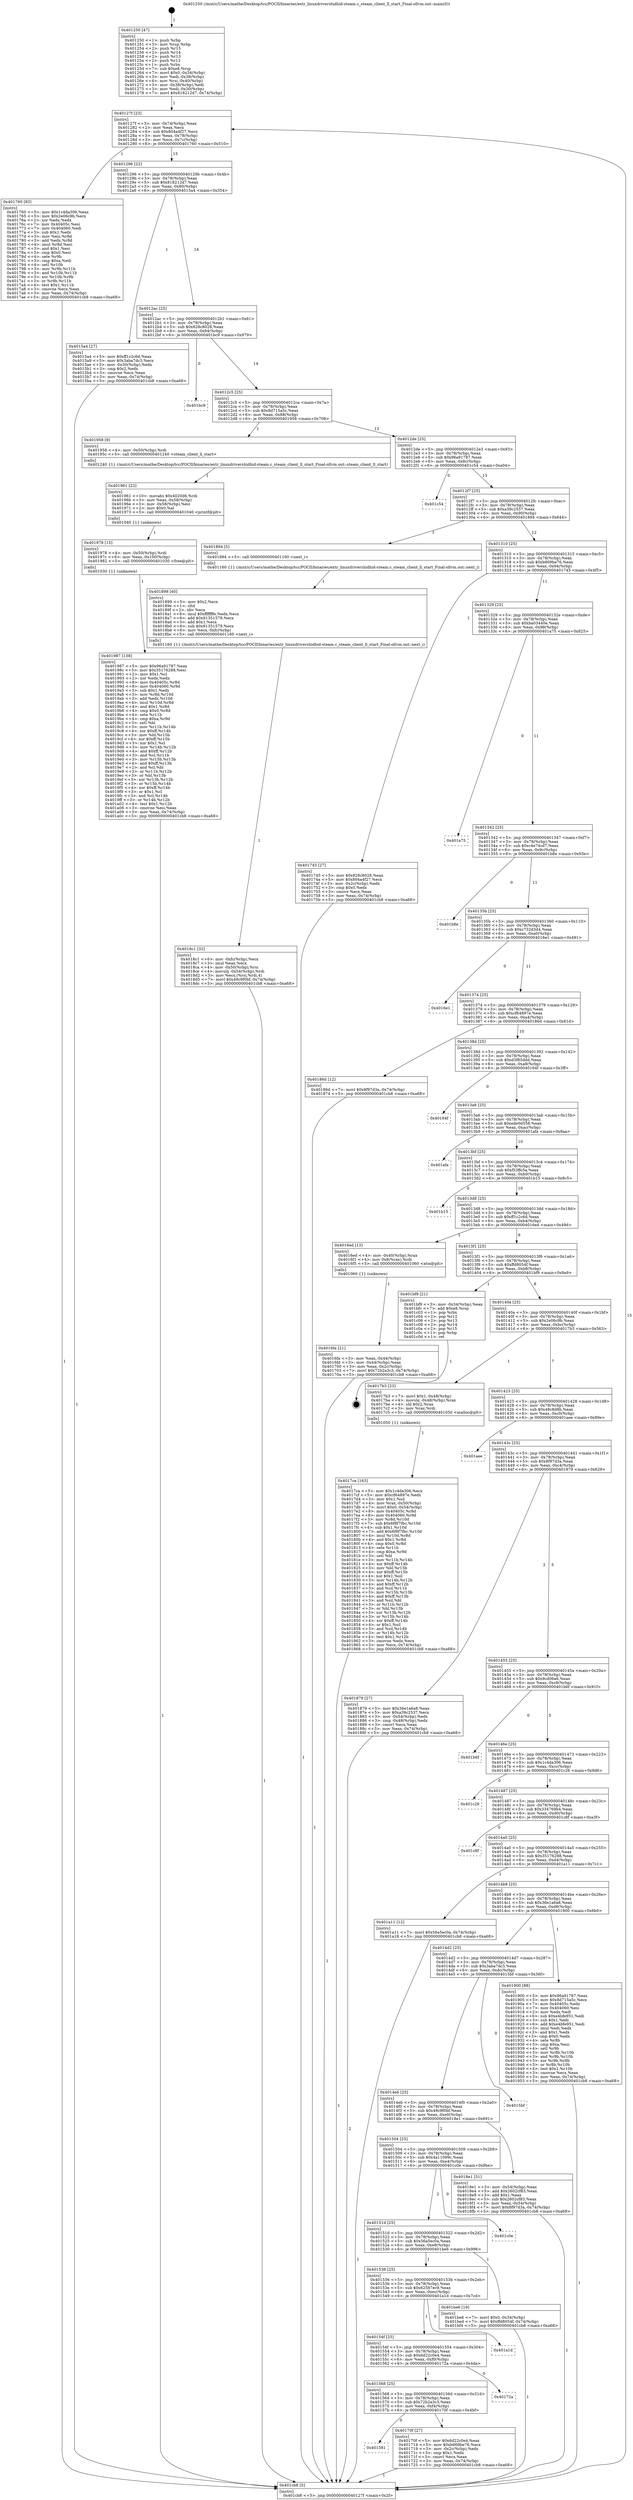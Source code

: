 digraph "0x401250" {
  label = "0x401250 (/mnt/c/Users/mathe/Desktop/tcc/POCII/binaries/extr_linuxdrivershidhid-steam.c_steam_client_ll_start_Final-ollvm.out::main(0))"
  labelloc = "t"
  node[shape=record]

  Entry [label="",width=0.3,height=0.3,shape=circle,fillcolor=black,style=filled]
  "0x40127f" [label="{
     0x40127f [23]\l
     | [instrs]\l
     &nbsp;&nbsp;0x40127f \<+3\>: mov -0x74(%rbp),%eax\l
     &nbsp;&nbsp;0x401282 \<+2\>: mov %eax,%ecx\l
     &nbsp;&nbsp;0x401284 \<+6\>: sub $0x804a4f27,%ecx\l
     &nbsp;&nbsp;0x40128a \<+3\>: mov %eax,-0x78(%rbp)\l
     &nbsp;&nbsp;0x40128d \<+3\>: mov %ecx,-0x7c(%rbp)\l
     &nbsp;&nbsp;0x401290 \<+6\>: je 0000000000401760 \<main+0x510\>\l
  }"]
  "0x401760" [label="{
     0x401760 [83]\l
     | [instrs]\l
     &nbsp;&nbsp;0x401760 \<+5\>: mov $0x1c4da306,%eax\l
     &nbsp;&nbsp;0x401765 \<+5\>: mov $0x2e06c9b,%ecx\l
     &nbsp;&nbsp;0x40176a \<+2\>: xor %edx,%edx\l
     &nbsp;&nbsp;0x40176c \<+7\>: mov 0x40405c,%esi\l
     &nbsp;&nbsp;0x401773 \<+7\>: mov 0x404060,%edi\l
     &nbsp;&nbsp;0x40177a \<+3\>: sub $0x1,%edx\l
     &nbsp;&nbsp;0x40177d \<+3\>: mov %esi,%r8d\l
     &nbsp;&nbsp;0x401780 \<+3\>: add %edx,%r8d\l
     &nbsp;&nbsp;0x401783 \<+4\>: imul %r8d,%esi\l
     &nbsp;&nbsp;0x401787 \<+3\>: and $0x1,%esi\l
     &nbsp;&nbsp;0x40178a \<+3\>: cmp $0x0,%esi\l
     &nbsp;&nbsp;0x40178d \<+4\>: sete %r9b\l
     &nbsp;&nbsp;0x401791 \<+3\>: cmp $0xa,%edi\l
     &nbsp;&nbsp;0x401794 \<+4\>: setl %r10b\l
     &nbsp;&nbsp;0x401798 \<+3\>: mov %r9b,%r11b\l
     &nbsp;&nbsp;0x40179b \<+3\>: and %r10b,%r11b\l
     &nbsp;&nbsp;0x40179e \<+3\>: xor %r10b,%r9b\l
     &nbsp;&nbsp;0x4017a1 \<+3\>: or %r9b,%r11b\l
     &nbsp;&nbsp;0x4017a4 \<+4\>: test $0x1,%r11b\l
     &nbsp;&nbsp;0x4017a8 \<+3\>: cmovne %ecx,%eax\l
     &nbsp;&nbsp;0x4017ab \<+3\>: mov %eax,-0x74(%rbp)\l
     &nbsp;&nbsp;0x4017ae \<+5\>: jmp 0000000000401cb8 \<main+0xa68\>\l
  }"]
  "0x401296" [label="{
     0x401296 [22]\l
     | [instrs]\l
     &nbsp;&nbsp;0x401296 \<+5\>: jmp 000000000040129b \<main+0x4b\>\l
     &nbsp;&nbsp;0x40129b \<+3\>: mov -0x78(%rbp),%eax\l
     &nbsp;&nbsp;0x40129e \<+5\>: sub $0x818212d7,%eax\l
     &nbsp;&nbsp;0x4012a3 \<+3\>: mov %eax,-0x80(%rbp)\l
     &nbsp;&nbsp;0x4012a6 \<+6\>: je 00000000004015a4 \<main+0x354\>\l
  }"]
  Exit [label="",width=0.3,height=0.3,shape=circle,fillcolor=black,style=filled,peripheries=2]
  "0x4015a4" [label="{
     0x4015a4 [27]\l
     | [instrs]\l
     &nbsp;&nbsp;0x4015a4 \<+5\>: mov $0xff1c2c6d,%eax\l
     &nbsp;&nbsp;0x4015a9 \<+5\>: mov $0x3aba7dc3,%ecx\l
     &nbsp;&nbsp;0x4015ae \<+3\>: mov -0x30(%rbp),%edx\l
     &nbsp;&nbsp;0x4015b1 \<+3\>: cmp $0x2,%edx\l
     &nbsp;&nbsp;0x4015b4 \<+3\>: cmovne %ecx,%eax\l
     &nbsp;&nbsp;0x4015b7 \<+3\>: mov %eax,-0x74(%rbp)\l
     &nbsp;&nbsp;0x4015ba \<+5\>: jmp 0000000000401cb8 \<main+0xa68\>\l
  }"]
  "0x4012ac" [label="{
     0x4012ac [25]\l
     | [instrs]\l
     &nbsp;&nbsp;0x4012ac \<+5\>: jmp 00000000004012b1 \<main+0x61\>\l
     &nbsp;&nbsp;0x4012b1 \<+3\>: mov -0x78(%rbp),%eax\l
     &nbsp;&nbsp;0x4012b4 \<+5\>: sub $0x828c8028,%eax\l
     &nbsp;&nbsp;0x4012b9 \<+6\>: mov %eax,-0x84(%rbp)\l
     &nbsp;&nbsp;0x4012bf \<+6\>: je 0000000000401bc9 \<main+0x979\>\l
  }"]
  "0x401cb8" [label="{
     0x401cb8 [5]\l
     | [instrs]\l
     &nbsp;&nbsp;0x401cb8 \<+5\>: jmp 000000000040127f \<main+0x2f\>\l
  }"]
  "0x401250" [label="{
     0x401250 [47]\l
     | [instrs]\l
     &nbsp;&nbsp;0x401250 \<+1\>: push %rbp\l
     &nbsp;&nbsp;0x401251 \<+3\>: mov %rsp,%rbp\l
     &nbsp;&nbsp;0x401254 \<+2\>: push %r15\l
     &nbsp;&nbsp;0x401256 \<+2\>: push %r14\l
     &nbsp;&nbsp;0x401258 \<+2\>: push %r13\l
     &nbsp;&nbsp;0x40125a \<+2\>: push %r12\l
     &nbsp;&nbsp;0x40125c \<+1\>: push %rbx\l
     &nbsp;&nbsp;0x40125d \<+7\>: sub $0xe8,%rsp\l
     &nbsp;&nbsp;0x401264 \<+7\>: movl $0x0,-0x34(%rbp)\l
     &nbsp;&nbsp;0x40126b \<+3\>: mov %edi,-0x38(%rbp)\l
     &nbsp;&nbsp;0x40126e \<+4\>: mov %rsi,-0x40(%rbp)\l
     &nbsp;&nbsp;0x401272 \<+3\>: mov -0x38(%rbp),%edi\l
     &nbsp;&nbsp;0x401275 \<+3\>: mov %edi,-0x30(%rbp)\l
     &nbsp;&nbsp;0x401278 \<+7\>: movl $0x818212d7,-0x74(%rbp)\l
  }"]
  "0x401987" [label="{
     0x401987 [138]\l
     | [instrs]\l
     &nbsp;&nbsp;0x401987 \<+5\>: mov $0x96a91787,%eax\l
     &nbsp;&nbsp;0x40198c \<+5\>: mov $0x35176288,%esi\l
     &nbsp;&nbsp;0x401991 \<+2\>: mov $0x1,%cl\l
     &nbsp;&nbsp;0x401993 \<+2\>: xor %edx,%edx\l
     &nbsp;&nbsp;0x401995 \<+8\>: mov 0x40405c,%r8d\l
     &nbsp;&nbsp;0x40199d \<+8\>: mov 0x404060,%r9d\l
     &nbsp;&nbsp;0x4019a5 \<+3\>: sub $0x1,%edx\l
     &nbsp;&nbsp;0x4019a8 \<+3\>: mov %r8d,%r10d\l
     &nbsp;&nbsp;0x4019ab \<+3\>: add %edx,%r10d\l
     &nbsp;&nbsp;0x4019ae \<+4\>: imul %r10d,%r8d\l
     &nbsp;&nbsp;0x4019b2 \<+4\>: and $0x1,%r8d\l
     &nbsp;&nbsp;0x4019b6 \<+4\>: cmp $0x0,%r8d\l
     &nbsp;&nbsp;0x4019ba \<+4\>: sete %r11b\l
     &nbsp;&nbsp;0x4019be \<+4\>: cmp $0xa,%r9d\l
     &nbsp;&nbsp;0x4019c2 \<+3\>: setl %bl\l
     &nbsp;&nbsp;0x4019c5 \<+3\>: mov %r11b,%r14b\l
     &nbsp;&nbsp;0x4019c8 \<+4\>: xor $0xff,%r14b\l
     &nbsp;&nbsp;0x4019cc \<+3\>: mov %bl,%r15b\l
     &nbsp;&nbsp;0x4019cf \<+4\>: xor $0xff,%r15b\l
     &nbsp;&nbsp;0x4019d3 \<+3\>: xor $0x1,%cl\l
     &nbsp;&nbsp;0x4019d6 \<+3\>: mov %r14b,%r12b\l
     &nbsp;&nbsp;0x4019d9 \<+4\>: and $0xff,%r12b\l
     &nbsp;&nbsp;0x4019dd \<+3\>: and %cl,%r11b\l
     &nbsp;&nbsp;0x4019e0 \<+3\>: mov %r15b,%r13b\l
     &nbsp;&nbsp;0x4019e3 \<+4\>: and $0xff,%r13b\l
     &nbsp;&nbsp;0x4019e7 \<+2\>: and %cl,%bl\l
     &nbsp;&nbsp;0x4019e9 \<+3\>: or %r11b,%r12b\l
     &nbsp;&nbsp;0x4019ec \<+3\>: or %bl,%r13b\l
     &nbsp;&nbsp;0x4019ef \<+3\>: xor %r13b,%r12b\l
     &nbsp;&nbsp;0x4019f2 \<+3\>: or %r15b,%r14b\l
     &nbsp;&nbsp;0x4019f5 \<+4\>: xor $0xff,%r14b\l
     &nbsp;&nbsp;0x4019f9 \<+3\>: or $0x1,%cl\l
     &nbsp;&nbsp;0x4019fc \<+3\>: and %cl,%r14b\l
     &nbsp;&nbsp;0x4019ff \<+3\>: or %r14b,%r12b\l
     &nbsp;&nbsp;0x401a02 \<+4\>: test $0x1,%r12b\l
     &nbsp;&nbsp;0x401a06 \<+3\>: cmovne %esi,%eax\l
     &nbsp;&nbsp;0x401a09 \<+3\>: mov %eax,-0x74(%rbp)\l
     &nbsp;&nbsp;0x401a0c \<+5\>: jmp 0000000000401cb8 \<main+0xa68\>\l
  }"]
  "0x401bc9" [label="{
     0x401bc9\l
  }", style=dashed]
  "0x4012c5" [label="{
     0x4012c5 [25]\l
     | [instrs]\l
     &nbsp;&nbsp;0x4012c5 \<+5\>: jmp 00000000004012ca \<main+0x7a\>\l
     &nbsp;&nbsp;0x4012ca \<+3\>: mov -0x78(%rbp),%eax\l
     &nbsp;&nbsp;0x4012cd \<+5\>: sub $0x8d715a5c,%eax\l
     &nbsp;&nbsp;0x4012d2 \<+6\>: mov %eax,-0x88(%rbp)\l
     &nbsp;&nbsp;0x4012d8 \<+6\>: je 0000000000401958 \<main+0x708\>\l
  }"]
  "0x401978" [label="{
     0x401978 [15]\l
     | [instrs]\l
     &nbsp;&nbsp;0x401978 \<+4\>: mov -0x50(%rbp),%rdi\l
     &nbsp;&nbsp;0x40197c \<+6\>: mov %eax,-0x100(%rbp)\l
     &nbsp;&nbsp;0x401982 \<+5\>: call 0000000000401030 \<free@plt\>\l
     | [calls]\l
     &nbsp;&nbsp;0x401030 \{1\} (unknown)\l
  }"]
  "0x401958" [label="{
     0x401958 [9]\l
     | [instrs]\l
     &nbsp;&nbsp;0x401958 \<+4\>: mov -0x50(%rbp),%rdi\l
     &nbsp;&nbsp;0x40195c \<+5\>: call 0000000000401240 \<steam_client_ll_start\>\l
     | [calls]\l
     &nbsp;&nbsp;0x401240 \{1\} (/mnt/c/Users/mathe/Desktop/tcc/POCII/binaries/extr_linuxdrivershidhid-steam.c_steam_client_ll_start_Final-ollvm.out::steam_client_ll_start)\l
  }"]
  "0x4012de" [label="{
     0x4012de [25]\l
     | [instrs]\l
     &nbsp;&nbsp;0x4012de \<+5\>: jmp 00000000004012e3 \<main+0x93\>\l
     &nbsp;&nbsp;0x4012e3 \<+3\>: mov -0x78(%rbp),%eax\l
     &nbsp;&nbsp;0x4012e6 \<+5\>: sub $0x96a91787,%eax\l
     &nbsp;&nbsp;0x4012eb \<+6\>: mov %eax,-0x8c(%rbp)\l
     &nbsp;&nbsp;0x4012f1 \<+6\>: je 0000000000401c54 \<main+0xa04\>\l
  }"]
  "0x401961" [label="{
     0x401961 [23]\l
     | [instrs]\l
     &nbsp;&nbsp;0x401961 \<+10\>: movabs $0x4020d6,%rdi\l
     &nbsp;&nbsp;0x40196b \<+3\>: mov %eax,-0x58(%rbp)\l
     &nbsp;&nbsp;0x40196e \<+3\>: mov -0x58(%rbp),%esi\l
     &nbsp;&nbsp;0x401971 \<+2\>: mov $0x0,%al\l
     &nbsp;&nbsp;0x401973 \<+5\>: call 0000000000401040 \<printf@plt\>\l
     | [calls]\l
     &nbsp;&nbsp;0x401040 \{1\} (unknown)\l
  }"]
  "0x401c54" [label="{
     0x401c54\l
  }", style=dashed]
  "0x4012f7" [label="{
     0x4012f7 [25]\l
     | [instrs]\l
     &nbsp;&nbsp;0x4012f7 \<+5\>: jmp 00000000004012fc \<main+0xac\>\l
     &nbsp;&nbsp;0x4012fc \<+3\>: mov -0x78(%rbp),%eax\l
     &nbsp;&nbsp;0x4012ff \<+5\>: sub $0xa39c2537,%eax\l
     &nbsp;&nbsp;0x401304 \<+6\>: mov %eax,-0x90(%rbp)\l
     &nbsp;&nbsp;0x40130a \<+6\>: je 0000000000401894 \<main+0x644\>\l
  }"]
  "0x4018c1" [label="{
     0x4018c1 [32]\l
     | [instrs]\l
     &nbsp;&nbsp;0x4018c1 \<+6\>: mov -0xfc(%rbp),%ecx\l
     &nbsp;&nbsp;0x4018c7 \<+3\>: imul %eax,%ecx\l
     &nbsp;&nbsp;0x4018ca \<+4\>: mov -0x50(%rbp),%rsi\l
     &nbsp;&nbsp;0x4018ce \<+4\>: movslq -0x54(%rbp),%rdi\l
     &nbsp;&nbsp;0x4018d2 \<+3\>: mov %ecx,(%rsi,%rdi,4)\l
     &nbsp;&nbsp;0x4018d5 \<+7\>: movl $0x49c9f0bf,-0x74(%rbp)\l
     &nbsp;&nbsp;0x4018dc \<+5\>: jmp 0000000000401cb8 \<main+0xa68\>\l
  }"]
  "0x401894" [label="{
     0x401894 [5]\l
     | [instrs]\l
     &nbsp;&nbsp;0x401894 \<+5\>: call 0000000000401160 \<next_i\>\l
     | [calls]\l
     &nbsp;&nbsp;0x401160 \{1\} (/mnt/c/Users/mathe/Desktop/tcc/POCII/binaries/extr_linuxdrivershidhid-steam.c_steam_client_ll_start_Final-ollvm.out::next_i)\l
  }"]
  "0x401310" [label="{
     0x401310 [25]\l
     | [instrs]\l
     &nbsp;&nbsp;0x401310 \<+5\>: jmp 0000000000401315 \<main+0xc5\>\l
     &nbsp;&nbsp;0x401315 \<+3\>: mov -0x78(%rbp),%eax\l
     &nbsp;&nbsp;0x401318 \<+5\>: sub $0xb869be76,%eax\l
     &nbsp;&nbsp;0x40131d \<+6\>: mov %eax,-0x94(%rbp)\l
     &nbsp;&nbsp;0x401323 \<+6\>: je 0000000000401745 \<main+0x4f5\>\l
  }"]
  "0x401899" [label="{
     0x401899 [40]\l
     | [instrs]\l
     &nbsp;&nbsp;0x401899 \<+5\>: mov $0x2,%ecx\l
     &nbsp;&nbsp;0x40189e \<+1\>: cltd\l
     &nbsp;&nbsp;0x40189f \<+2\>: idiv %ecx\l
     &nbsp;&nbsp;0x4018a1 \<+6\>: imul $0xfffffffe,%edx,%ecx\l
     &nbsp;&nbsp;0x4018a7 \<+6\>: add $0x91351579,%ecx\l
     &nbsp;&nbsp;0x4018ad \<+3\>: add $0x1,%ecx\l
     &nbsp;&nbsp;0x4018b0 \<+6\>: sub $0x91351579,%ecx\l
     &nbsp;&nbsp;0x4018b6 \<+6\>: mov %ecx,-0xfc(%rbp)\l
     &nbsp;&nbsp;0x4018bc \<+5\>: call 0000000000401160 \<next_i\>\l
     | [calls]\l
     &nbsp;&nbsp;0x401160 \{1\} (/mnt/c/Users/mathe/Desktop/tcc/POCII/binaries/extr_linuxdrivershidhid-steam.c_steam_client_ll_start_Final-ollvm.out::next_i)\l
  }"]
  "0x401745" [label="{
     0x401745 [27]\l
     | [instrs]\l
     &nbsp;&nbsp;0x401745 \<+5\>: mov $0x828c8028,%eax\l
     &nbsp;&nbsp;0x40174a \<+5\>: mov $0x804a4f27,%ecx\l
     &nbsp;&nbsp;0x40174f \<+3\>: mov -0x2c(%rbp),%edx\l
     &nbsp;&nbsp;0x401752 \<+3\>: cmp $0x0,%edx\l
     &nbsp;&nbsp;0x401755 \<+3\>: cmove %ecx,%eax\l
     &nbsp;&nbsp;0x401758 \<+3\>: mov %eax,-0x74(%rbp)\l
     &nbsp;&nbsp;0x40175b \<+5\>: jmp 0000000000401cb8 \<main+0xa68\>\l
  }"]
  "0x401329" [label="{
     0x401329 [25]\l
     | [instrs]\l
     &nbsp;&nbsp;0x401329 \<+5\>: jmp 000000000040132e \<main+0xde\>\l
     &nbsp;&nbsp;0x40132e \<+3\>: mov -0x78(%rbp),%eax\l
     &nbsp;&nbsp;0x401331 \<+5\>: sub $0xba03440e,%eax\l
     &nbsp;&nbsp;0x401336 \<+6\>: mov %eax,-0x98(%rbp)\l
     &nbsp;&nbsp;0x40133c \<+6\>: je 0000000000401a75 \<main+0x825\>\l
  }"]
  "0x4017ca" [label="{
     0x4017ca [163]\l
     | [instrs]\l
     &nbsp;&nbsp;0x4017ca \<+5\>: mov $0x1c4da306,%ecx\l
     &nbsp;&nbsp;0x4017cf \<+5\>: mov $0xcf64897e,%edx\l
     &nbsp;&nbsp;0x4017d4 \<+3\>: mov $0x1,%sil\l
     &nbsp;&nbsp;0x4017d7 \<+4\>: mov %rax,-0x50(%rbp)\l
     &nbsp;&nbsp;0x4017db \<+7\>: movl $0x0,-0x54(%rbp)\l
     &nbsp;&nbsp;0x4017e2 \<+8\>: mov 0x40405c,%r8d\l
     &nbsp;&nbsp;0x4017ea \<+8\>: mov 0x404060,%r9d\l
     &nbsp;&nbsp;0x4017f2 \<+3\>: mov %r8d,%r10d\l
     &nbsp;&nbsp;0x4017f5 \<+7\>: sub $0x6f8f7fbc,%r10d\l
     &nbsp;&nbsp;0x4017fc \<+4\>: sub $0x1,%r10d\l
     &nbsp;&nbsp;0x401800 \<+7\>: add $0x6f8f7fbc,%r10d\l
     &nbsp;&nbsp;0x401807 \<+4\>: imul %r10d,%r8d\l
     &nbsp;&nbsp;0x40180b \<+4\>: and $0x1,%r8d\l
     &nbsp;&nbsp;0x40180f \<+4\>: cmp $0x0,%r8d\l
     &nbsp;&nbsp;0x401813 \<+4\>: sete %r11b\l
     &nbsp;&nbsp;0x401817 \<+4\>: cmp $0xa,%r9d\l
     &nbsp;&nbsp;0x40181b \<+3\>: setl %bl\l
     &nbsp;&nbsp;0x40181e \<+3\>: mov %r11b,%r14b\l
     &nbsp;&nbsp;0x401821 \<+4\>: xor $0xff,%r14b\l
     &nbsp;&nbsp;0x401825 \<+3\>: mov %bl,%r15b\l
     &nbsp;&nbsp;0x401828 \<+4\>: xor $0xff,%r15b\l
     &nbsp;&nbsp;0x40182c \<+4\>: xor $0x1,%sil\l
     &nbsp;&nbsp;0x401830 \<+3\>: mov %r14b,%r12b\l
     &nbsp;&nbsp;0x401833 \<+4\>: and $0xff,%r12b\l
     &nbsp;&nbsp;0x401837 \<+3\>: and %sil,%r11b\l
     &nbsp;&nbsp;0x40183a \<+3\>: mov %r15b,%r13b\l
     &nbsp;&nbsp;0x40183d \<+4\>: and $0xff,%r13b\l
     &nbsp;&nbsp;0x401841 \<+3\>: and %sil,%bl\l
     &nbsp;&nbsp;0x401844 \<+3\>: or %r11b,%r12b\l
     &nbsp;&nbsp;0x401847 \<+3\>: or %bl,%r13b\l
     &nbsp;&nbsp;0x40184a \<+3\>: xor %r13b,%r12b\l
     &nbsp;&nbsp;0x40184d \<+3\>: or %r15b,%r14b\l
     &nbsp;&nbsp;0x401850 \<+4\>: xor $0xff,%r14b\l
     &nbsp;&nbsp;0x401854 \<+4\>: or $0x1,%sil\l
     &nbsp;&nbsp;0x401858 \<+3\>: and %sil,%r14b\l
     &nbsp;&nbsp;0x40185b \<+3\>: or %r14b,%r12b\l
     &nbsp;&nbsp;0x40185e \<+4\>: test $0x1,%r12b\l
     &nbsp;&nbsp;0x401862 \<+3\>: cmovne %edx,%ecx\l
     &nbsp;&nbsp;0x401865 \<+3\>: mov %ecx,-0x74(%rbp)\l
     &nbsp;&nbsp;0x401868 \<+5\>: jmp 0000000000401cb8 \<main+0xa68\>\l
  }"]
  "0x401a75" [label="{
     0x401a75\l
  }", style=dashed]
  "0x401342" [label="{
     0x401342 [25]\l
     | [instrs]\l
     &nbsp;&nbsp;0x401342 \<+5\>: jmp 0000000000401347 \<main+0xf7\>\l
     &nbsp;&nbsp;0x401347 \<+3\>: mov -0x78(%rbp),%eax\l
     &nbsp;&nbsp;0x40134a \<+5\>: sub $0xc4e74cd7,%eax\l
     &nbsp;&nbsp;0x40134f \<+6\>: mov %eax,-0x9c(%rbp)\l
     &nbsp;&nbsp;0x401355 \<+6\>: je 0000000000401b8e \<main+0x93e\>\l
  }"]
  "0x401581" [label="{
     0x401581\l
  }", style=dashed]
  "0x401b8e" [label="{
     0x401b8e\l
  }", style=dashed]
  "0x40135b" [label="{
     0x40135b [25]\l
     | [instrs]\l
     &nbsp;&nbsp;0x40135b \<+5\>: jmp 0000000000401360 \<main+0x110\>\l
     &nbsp;&nbsp;0x401360 \<+3\>: mov -0x78(%rbp),%eax\l
     &nbsp;&nbsp;0x401363 \<+5\>: sub $0xc732d3d4,%eax\l
     &nbsp;&nbsp;0x401368 \<+6\>: mov %eax,-0xa0(%rbp)\l
     &nbsp;&nbsp;0x40136e \<+6\>: je 00000000004016e1 \<main+0x491\>\l
  }"]
  "0x40170f" [label="{
     0x40170f [27]\l
     | [instrs]\l
     &nbsp;&nbsp;0x40170f \<+5\>: mov $0x6d22c0e4,%eax\l
     &nbsp;&nbsp;0x401714 \<+5\>: mov $0xb869be76,%ecx\l
     &nbsp;&nbsp;0x401719 \<+3\>: mov -0x2c(%rbp),%edx\l
     &nbsp;&nbsp;0x40171c \<+3\>: cmp $0x1,%edx\l
     &nbsp;&nbsp;0x40171f \<+3\>: cmovl %ecx,%eax\l
     &nbsp;&nbsp;0x401722 \<+3\>: mov %eax,-0x74(%rbp)\l
     &nbsp;&nbsp;0x401725 \<+5\>: jmp 0000000000401cb8 \<main+0xa68\>\l
  }"]
  "0x4016e1" [label="{
     0x4016e1\l
  }", style=dashed]
  "0x401374" [label="{
     0x401374 [25]\l
     | [instrs]\l
     &nbsp;&nbsp;0x401374 \<+5\>: jmp 0000000000401379 \<main+0x129\>\l
     &nbsp;&nbsp;0x401379 \<+3\>: mov -0x78(%rbp),%eax\l
     &nbsp;&nbsp;0x40137c \<+5\>: sub $0xcf64897e,%eax\l
     &nbsp;&nbsp;0x401381 \<+6\>: mov %eax,-0xa4(%rbp)\l
     &nbsp;&nbsp;0x401387 \<+6\>: je 000000000040186d \<main+0x61d\>\l
  }"]
  "0x401568" [label="{
     0x401568 [25]\l
     | [instrs]\l
     &nbsp;&nbsp;0x401568 \<+5\>: jmp 000000000040156d \<main+0x31d\>\l
     &nbsp;&nbsp;0x40156d \<+3\>: mov -0x78(%rbp),%eax\l
     &nbsp;&nbsp;0x401570 \<+5\>: sub $0x72b2a3c3,%eax\l
     &nbsp;&nbsp;0x401575 \<+6\>: mov %eax,-0xf4(%rbp)\l
     &nbsp;&nbsp;0x40157b \<+6\>: je 000000000040170f \<main+0x4bf\>\l
  }"]
  "0x40186d" [label="{
     0x40186d [12]\l
     | [instrs]\l
     &nbsp;&nbsp;0x40186d \<+7\>: movl $0x8f97d3a,-0x74(%rbp)\l
     &nbsp;&nbsp;0x401874 \<+5\>: jmp 0000000000401cb8 \<main+0xa68\>\l
  }"]
  "0x40138d" [label="{
     0x40138d [25]\l
     | [instrs]\l
     &nbsp;&nbsp;0x40138d \<+5\>: jmp 0000000000401392 \<main+0x142\>\l
     &nbsp;&nbsp;0x401392 \<+3\>: mov -0x78(%rbp),%eax\l
     &nbsp;&nbsp;0x401395 \<+5\>: sub $0xd3f85ddd,%eax\l
     &nbsp;&nbsp;0x40139a \<+6\>: mov %eax,-0xa8(%rbp)\l
     &nbsp;&nbsp;0x4013a0 \<+6\>: je 000000000040164f \<main+0x3ff\>\l
  }"]
  "0x40172a" [label="{
     0x40172a\l
  }", style=dashed]
  "0x40164f" [label="{
     0x40164f\l
  }", style=dashed]
  "0x4013a6" [label="{
     0x4013a6 [25]\l
     | [instrs]\l
     &nbsp;&nbsp;0x4013a6 \<+5\>: jmp 00000000004013ab \<main+0x15b\>\l
     &nbsp;&nbsp;0x4013ab \<+3\>: mov -0x78(%rbp),%eax\l
     &nbsp;&nbsp;0x4013ae \<+5\>: sub $0xede0d558,%eax\l
     &nbsp;&nbsp;0x4013b3 \<+6\>: mov %eax,-0xac(%rbp)\l
     &nbsp;&nbsp;0x4013b9 \<+6\>: je 0000000000401afa \<main+0x8aa\>\l
  }"]
  "0x40154f" [label="{
     0x40154f [25]\l
     | [instrs]\l
     &nbsp;&nbsp;0x40154f \<+5\>: jmp 0000000000401554 \<main+0x304\>\l
     &nbsp;&nbsp;0x401554 \<+3\>: mov -0x78(%rbp),%eax\l
     &nbsp;&nbsp;0x401557 \<+5\>: sub $0x6d22c0e4,%eax\l
     &nbsp;&nbsp;0x40155c \<+6\>: mov %eax,-0xf0(%rbp)\l
     &nbsp;&nbsp;0x401562 \<+6\>: je 000000000040172a \<main+0x4da\>\l
  }"]
  "0x401afa" [label="{
     0x401afa\l
  }", style=dashed]
  "0x4013bf" [label="{
     0x4013bf [25]\l
     | [instrs]\l
     &nbsp;&nbsp;0x4013bf \<+5\>: jmp 00000000004013c4 \<main+0x174\>\l
     &nbsp;&nbsp;0x4013c4 \<+3\>: mov -0x78(%rbp),%eax\l
     &nbsp;&nbsp;0x4013c7 \<+5\>: sub $0xf53ffc5a,%eax\l
     &nbsp;&nbsp;0x4013cc \<+6\>: mov %eax,-0xb0(%rbp)\l
     &nbsp;&nbsp;0x4013d2 \<+6\>: je 0000000000401b15 \<main+0x8c5\>\l
  }"]
  "0x401a1d" [label="{
     0x401a1d\l
  }", style=dashed]
  "0x401b15" [label="{
     0x401b15\l
  }", style=dashed]
  "0x4013d8" [label="{
     0x4013d8 [25]\l
     | [instrs]\l
     &nbsp;&nbsp;0x4013d8 \<+5\>: jmp 00000000004013dd \<main+0x18d\>\l
     &nbsp;&nbsp;0x4013dd \<+3\>: mov -0x78(%rbp),%eax\l
     &nbsp;&nbsp;0x4013e0 \<+5\>: sub $0xff1c2c6d,%eax\l
     &nbsp;&nbsp;0x4013e5 \<+6\>: mov %eax,-0xb4(%rbp)\l
     &nbsp;&nbsp;0x4013eb \<+6\>: je 00000000004016ed \<main+0x49d\>\l
  }"]
  "0x401536" [label="{
     0x401536 [25]\l
     | [instrs]\l
     &nbsp;&nbsp;0x401536 \<+5\>: jmp 000000000040153b \<main+0x2eb\>\l
     &nbsp;&nbsp;0x40153b \<+3\>: mov -0x78(%rbp),%eax\l
     &nbsp;&nbsp;0x40153e \<+5\>: sub $0x62587ec9,%eax\l
     &nbsp;&nbsp;0x401543 \<+6\>: mov %eax,-0xec(%rbp)\l
     &nbsp;&nbsp;0x401549 \<+6\>: je 0000000000401a1d \<main+0x7cd\>\l
  }"]
  "0x4016ed" [label="{
     0x4016ed [13]\l
     | [instrs]\l
     &nbsp;&nbsp;0x4016ed \<+4\>: mov -0x40(%rbp),%rax\l
     &nbsp;&nbsp;0x4016f1 \<+4\>: mov 0x8(%rax),%rdi\l
     &nbsp;&nbsp;0x4016f5 \<+5\>: call 0000000000401060 \<atoi@plt\>\l
     | [calls]\l
     &nbsp;&nbsp;0x401060 \{1\} (unknown)\l
  }"]
  "0x4013f1" [label="{
     0x4013f1 [25]\l
     | [instrs]\l
     &nbsp;&nbsp;0x4013f1 \<+5\>: jmp 00000000004013f6 \<main+0x1a6\>\l
     &nbsp;&nbsp;0x4013f6 \<+3\>: mov -0x78(%rbp),%eax\l
     &nbsp;&nbsp;0x4013f9 \<+5\>: sub $0xffd8054f,%eax\l
     &nbsp;&nbsp;0x4013fe \<+6\>: mov %eax,-0xb8(%rbp)\l
     &nbsp;&nbsp;0x401404 \<+6\>: je 0000000000401bf9 \<main+0x9a9\>\l
  }"]
  "0x4016fa" [label="{
     0x4016fa [21]\l
     | [instrs]\l
     &nbsp;&nbsp;0x4016fa \<+3\>: mov %eax,-0x44(%rbp)\l
     &nbsp;&nbsp;0x4016fd \<+3\>: mov -0x44(%rbp),%eax\l
     &nbsp;&nbsp;0x401700 \<+3\>: mov %eax,-0x2c(%rbp)\l
     &nbsp;&nbsp;0x401703 \<+7\>: movl $0x72b2a3c3,-0x74(%rbp)\l
     &nbsp;&nbsp;0x40170a \<+5\>: jmp 0000000000401cb8 \<main+0xa68\>\l
  }"]
  "0x401be6" [label="{
     0x401be6 [19]\l
     | [instrs]\l
     &nbsp;&nbsp;0x401be6 \<+7\>: movl $0x0,-0x34(%rbp)\l
     &nbsp;&nbsp;0x401bed \<+7\>: movl $0xffd8054f,-0x74(%rbp)\l
     &nbsp;&nbsp;0x401bf4 \<+5\>: jmp 0000000000401cb8 \<main+0xa68\>\l
  }"]
  "0x401bf9" [label="{
     0x401bf9 [21]\l
     | [instrs]\l
     &nbsp;&nbsp;0x401bf9 \<+3\>: mov -0x34(%rbp),%eax\l
     &nbsp;&nbsp;0x401bfc \<+7\>: add $0xe8,%rsp\l
     &nbsp;&nbsp;0x401c03 \<+1\>: pop %rbx\l
     &nbsp;&nbsp;0x401c04 \<+2\>: pop %r12\l
     &nbsp;&nbsp;0x401c06 \<+2\>: pop %r13\l
     &nbsp;&nbsp;0x401c08 \<+2\>: pop %r14\l
     &nbsp;&nbsp;0x401c0a \<+2\>: pop %r15\l
     &nbsp;&nbsp;0x401c0c \<+1\>: pop %rbp\l
     &nbsp;&nbsp;0x401c0d \<+1\>: ret\l
  }"]
  "0x40140a" [label="{
     0x40140a [25]\l
     | [instrs]\l
     &nbsp;&nbsp;0x40140a \<+5\>: jmp 000000000040140f \<main+0x1bf\>\l
     &nbsp;&nbsp;0x40140f \<+3\>: mov -0x78(%rbp),%eax\l
     &nbsp;&nbsp;0x401412 \<+5\>: sub $0x2e06c9b,%eax\l
     &nbsp;&nbsp;0x401417 \<+6\>: mov %eax,-0xbc(%rbp)\l
     &nbsp;&nbsp;0x40141d \<+6\>: je 00000000004017b3 \<main+0x563\>\l
  }"]
  "0x40151d" [label="{
     0x40151d [25]\l
     | [instrs]\l
     &nbsp;&nbsp;0x40151d \<+5\>: jmp 0000000000401522 \<main+0x2d2\>\l
     &nbsp;&nbsp;0x401522 \<+3\>: mov -0x78(%rbp),%eax\l
     &nbsp;&nbsp;0x401525 \<+5\>: sub $0x56a5ec0a,%eax\l
     &nbsp;&nbsp;0x40152a \<+6\>: mov %eax,-0xe8(%rbp)\l
     &nbsp;&nbsp;0x401530 \<+6\>: je 0000000000401be6 \<main+0x996\>\l
  }"]
  "0x4017b3" [label="{
     0x4017b3 [23]\l
     | [instrs]\l
     &nbsp;&nbsp;0x4017b3 \<+7\>: movl $0x1,-0x48(%rbp)\l
     &nbsp;&nbsp;0x4017ba \<+4\>: movslq -0x48(%rbp),%rax\l
     &nbsp;&nbsp;0x4017be \<+4\>: shl $0x2,%rax\l
     &nbsp;&nbsp;0x4017c2 \<+3\>: mov %rax,%rdi\l
     &nbsp;&nbsp;0x4017c5 \<+5\>: call 0000000000401050 \<malloc@plt\>\l
     | [calls]\l
     &nbsp;&nbsp;0x401050 \{1\} (unknown)\l
  }"]
  "0x401423" [label="{
     0x401423 [25]\l
     | [instrs]\l
     &nbsp;&nbsp;0x401423 \<+5\>: jmp 0000000000401428 \<main+0x1d8\>\l
     &nbsp;&nbsp;0x401428 \<+3\>: mov -0x78(%rbp),%eax\l
     &nbsp;&nbsp;0x40142b \<+5\>: sub $0x48c8d8b,%eax\l
     &nbsp;&nbsp;0x401430 \<+6\>: mov %eax,-0xc0(%rbp)\l
     &nbsp;&nbsp;0x401436 \<+6\>: je 0000000000401aee \<main+0x89e\>\l
  }"]
  "0x401c0e" [label="{
     0x401c0e\l
  }", style=dashed]
  "0x401aee" [label="{
     0x401aee\l
  }", style=dashed]
  "0x40143c" [label="{
     0x40143c [25]\l
     | [instrs]\l
     &nbsp;&nbsp;0x40143c \<+5\>: jmp 0000000000401441 \<main+0x1f1\>\l
     &nbsp;&nbsp;0x401441 \<+3\>: mov -0x78(%rbp),%eax\l
     &nbsp;&nbsp;0x401444 \<+5\>: sub $0x8f97d3a,%eax\l
     &nbsp;&nbsp;0x401449 \<+6\>: mov %eax,-0xc4(%rbp)\l
     &nbsp;&nbsp;0x40144f \<+6\>: je 0000000000401879 \<main+0x629\>\l
  }"]
  "0x401504" [label="{
     0x401504 [25]\l
     | [instrs]\l
     &nbsp;&nbsp;0x401504 \<+5\>: jmp 0000000000401509 \<main+0x2b9\>\l
     &nbsp;&nbsp;0x401509 \<+3\>: mov -0x78(%rbp),%eax\l
     &nbsp;&nbsp;0x40150c \<+5\>: sub $0x4a11099c,%eax\l
     &nbsp;&nbsp;0x401511 \<+6\>: mov %eax,-0xe4(%rbp)\l
     &nbsp;&nbsp;0x401517 \<+6\>: je 0000000000401c0e \<main+0x9be\>\l
  }"]
  "0x401879" [label="{
     0x401879 [27]\l
     | [instrs]\l
     &nbsp;&nbsp;0x401879 \<+5\>: mov $0x36e1a6a8,%eax\l
     &nbsp;&nbsp;0x40187e \<+5\>: mov $0xa39c2537,%ecx\l
     &nbsp;&nbsp;0x401883 \<+3\>: mov -0x54(%rbp),%edx\l
     &nbsp;&nbsp;0x401886 \<+3\>: cmp -0x48(%rbp),%edx\l
     &nbsp;&nbsp;0x401889 \<+3\>: cmovl %ecx,%eax\l
     &nbsp;&nbsp;0x40188c \<+3\>: mov %eax,-0x74(%rbp)\l
     &nbsp;&nbsp;0x40188f \<+5\>: jmp 0000000000401cb8 \<main+0xa68\>\l
  }"]
  "0x401455" [label="{
     0x401455 [25]\l
     | [instrs]\l
     &nbsp;&nbsp;0x401455 \<+5\>: jmp 000000000040145a \<main+0x20a\>\l
     &nbsp;&nbsp;0x40145a \<+3\>: mov -0x78(%rbp),%eax\l
     &nbsp;&nbsp;0x40145d \<+5\>: sub $0x9cd06a6,%eax\l
     &nbsp;&nbsp;0x401462 \<+6\>: mov %eax,-0xc8(%rbp)\l
     &nbsp;&nbsp;0x401468 \<+6\>: je 0000000000401b6f \<main+0x91f\>\l
  }"]
  "0x4018e1" [label="{
     0x4018e1 [31]\l
     | [instrs]\l
     &nbsp;&nbsp;0x4018e1 \<+3\>: mov -0x54(%rbp),%eax\l
     &nbsp;&nbsp;0x4018e4 \<+5\>: add $0x2602cf83,%eax\l
     &nbsp;&nbsp;0x4018e9 \<+3\>: add $0x1,%eax\l
     &nbsp;&nbsp;0x4018ec \<+5\>: sub $0x2602cf83,%eax\l
     &nbsp;&nbsp;0x4018f1 \<+3\>: mov %eax,-0x54(%rbp)\l
     &nbsp;&nbsp;0x4018f4 \<+7\>: movl $0x8f97d3a,-0x74(%rbp)\l
     &nbsp;&nbsp;0x4018fb \<+5\>: jmp 0000000000401cb8 \<main+0xa68\>\l
  }"]
  "0x401b6f" [label="{
     0x401b6f\l
  }", style=dashed]
  "0x40146e" [label="{
     0x40146e [25]\l
     | [instrs]\l
     &nbsp;&nbsp;0x40146e \<+5\>: jmp 0000000000401473 \<main+0x223\>\l
     &nbsp;&nbsp;0x401473 \<+3\>: mov -0x78(%rbp),%eax\l
     &nbsp;&nbsp;0x401476 \<+5\>: sub $0x1c4da306,%eax\l
     &nbsp;&nbsp;0x40147b \<+6\>: mov %eax,-0xcc(%rbp)\l
     &nbsp;&nbsp;0x401481 \<+6\>: je 0000000000401c26 \<main+0x9d6\>\l
  }"]
  "0x4014eb" [label="{
     0x4014eb [25]\l
     | [instrs]\l
     &nbsp;&nbsp;0x4014eb \<+5\>: jmp 00000000004014f0 \<main+0x2a0\>\l
     &nbsp;&nbsp;0x4014f0 \<+3\>: mov -0x78(%rbp),%eax\l
     &nbsp;&nbsp;0x4014f3 \<+5\>: sub $0x49c9f0bf,%eax\l
     &nbsp;&nbsp;0x4014f8 \<+6\>: mov %eax,-0xe0(%rbp)\l
     &nbsp;&nbsp;0x4014fe \<+6\>: je 00000000004018e1 \<main+0x691\>\l
  }"]
  "0x401c26" [label="{
     0x401c26\l
  }", style=dashed]
  "0x401487" [label="{
     0x401487 [25]\l
     | [instrs]\l
     &nbsp;&nbsp;0x401487 \<+5\>: jmp 000000000040148c \<main+0x23c\>\l
     &nbsp;&nbsp;0x40148c \<+3\>: mov -0x78(%rbp),%eax\l
     &nbsp;&nbsp;0x40148f \<+5\>: sub $0x334769b4,%eax\l
     &nbsp;&nbsp;0x401494 \<+6\>: mov %eax,-0xd0(%rbp)\l
     &nbsp;&nbsp;0x40149a \<+6\>: je 0000000000401c8f \<main+0xa3f\>\l
  }"]
  "0x4015bf" [label="{
     0x4015bf\l
  }", style=dashed]
  "0x401c8f" [label="{
     0x401c8f\l
  }", style=dashed]
  "0x4014a0" [label="{
     0x4014a0 [25]\l
     | [instrs]\l
     &nbsp;&nbsp;0x4014a0 \<+5\>: jmp 00000000004014a5 \<main+0x255\>\l
     &nbsp;&nbsp;0x4014a5 \<+3\>: mov -0x78(%rbp),%eax\l
     &nbsp;&nbsp;0x4014a8 \<+5\>: sub $0x35176288,%eax\l
     &nbsp;&nbsp;0x4014ad \<+6\>: mov %eax,-0xd4(%rbp)\l
     &nbsp;&nbsp;0x4014b3 \<+6\>: je 0000000000401a11 \<main+0x7c1\>\l
  }"]
  "0x4014d2" [label="{
     0x4014d2 [25]\l
     | [instrs]\l
     &nbsp;&nbsp;0x4014d2 \<+5\>: jmp 00000000004014d7 \<main+0x287\>\l
     &nbsp;&nbsp;0x4014d7 \<+3\>: mov -0x78(%rbp),%eax\l
     &nbsp;&nbsp;0x4014da \<+5\>: sub $0x3aba7dc3,%eax\l
     &nbsp;&nbsp;0x4014df \<+6\>: mov %eax,-0xdc(%rbp)\l
     &nbsp;&nbsp;0x4014e5 \<+6\>: je 00000000004015bf \<main+0x36f\>\l
  }"]
  "0x401a11" [label="{
     0x401a11 [12]\l
     | [instrs]\l
     &nbsp;&nbsp;0x401a11 \<+7\>: movl $0x56a5ec0a,-0x74(%rbp)\l
     &nbsp;&nbsp;0x401a18 \<+5\>: jmp 0000000000401cb8 \<main+0xa68\>\l
  }"]
  "0x4014b9" [label="{
     0x4014b9 [25]\l
     | [instrs]\l
     &nbsp;&nbsp;0x4014b9 \<+5\>: jmp 00000000004014be \<main+0x26e\>\l
     &nbsp;&nbsp;0x4014be \<+3\>: mov -0x78(%rbp),%eax\l
     &nbsp;&nbsp;0x4014c1 \<+5\>: sub $0x36e1a6a8,%eax\l
     &nbsp;&nbsp;0x4014c6 \<+6\>: mov %eax,-0xd8(%rbp)\l
     &nbsp;&nbsp;0x4014cc \<+6\>: je 0000000000401900 \<main+0x6b0\>\l
  }"]
  "0x401900" [label="{
     0x401900 [88]\l
     | [instrs]\l
     &nbsp;&nbsp;0x401900 \<+5\>: mov $0x96a91787,%eax\l
     &nbsp;&nbsp;0x401905 \<+5\>: mov $0x8d715a5c,%ecx\l
     &nbsp;&nbsp;0x40190a \<+7\>: mov 0x40405c,%edx\l
     &nbsp;&nbsp;0x401911 \<+7\>: mov 0x404060,%esi\l
     &nbsp;&nbsp;0x401918 \<+2\>: mov %edx,%edi\l
     &nbsp;&nbsp;0x40191a \<+6\>: sub $0xe4bfe951,%edi\l
     &nbsp;&nbsp;0x401920 \<+3\>: sub $0x1,%edi\l
     &nbsp;&nbsp;0x401923 \<+6\>: add $0xe4bfe951,%edi\l
     &nbsp;&nbsp;0x401929 \<+3\>: imul %edi,%edx\l
     &nbsp;&nbsp;0x40192c \<+3\>: and $0x1,%edx\l
     &nbsp;&nbsp;0x40192f \<+3\>: cmp $0x0,%edx\l
     &nbsp;&nbsp;0x401932 \<+4\>: sete %r8b\l
     &nbsp;&nbsp;0x401936 \<+3\>: cmp $0xa,%esi\l
     &nbsp;&nbsp;0x401939 \<+4\>: setl %r9b\l
     &nbsp;&nbsp;0x40193d \<+3\>: mov %r8b,%r10b\l
     &nbsp;&nbsp;0x401940 \<+3\>: and %r9b,%r10b\l
     &nbsp;&nbsp;0x401943 \<+3\>: xor %r9b,%r8b\l
     &nbsp;&nbsp;0x401946 \<+3\>: or %r8b,%r10b\l
     &nbsp;&nbsp;0x401949 \<+4\>: test $0x1,%r10b\l
     &nbsp;&nbsp;0x40194d \<+3\>: cmovne %ecx,%eax\l
     &nbsp;&nbsp;0x401950 \<+3\>: mov %eax,-0x74(%rbp)\l
     &nbsp;&nbsp;0x401953 \<+5\>: jmp 0000000000401cb8 \<main+0xa68\>\l
  }"]
  Entry -> "0x401250" [label=" 1"]
  "0x40127f" -> "0x401760" [label=" 1"]
  "0x40127f" -> "0x401296" [label=" 15"]
  "0x401bf9" -> Exit [label=" 1"]
  "0x401296" -> "0x4015a4" [label=" 1"]
  "0x401296" -> "0x4012ac" [label=" 14"]
  "0x4015a4" -> "0x401cb8" [label=" 1"]
  "0x401250" -> "0x40127f" [label=" 1"]
  "0x401cb8" -> "0x40127f" [label=" 15"]
  "0x401be6" -> "0x401cb8" [label=" 1"]
  "0x4012ac" -> "0x401bc9" [label=" 0"]
  "0x4012ac" -> "0x4012c5" [label=" 14"]
  "0x401a11" -> "0x401cb8" [label=" 1"]
  "0x4012c5" -> "0x401958" [label=" 1"]
  "0x4012c5" -> "0x4012de" [label=" 13"]
  "0x401987" -> "0x401cb8" [label=" 1"]
  "0x4012de" -> "0x401c54" [label=" 0"]
  "0x4012de" -> "0x4012f7" [label=" 13"]
  "0x401978" -> "0x401987" [label=" 1"]
  "0x4012f7" -> "0x401894" [label=" 1"]
  "0x4012f7" -> "0x401310" [label=" 12"]
  "0x401961" -> "0x401978" [label=" 1"]
  "0x401310" -> "0x401745" [label=" 1"]
  "0x401310" -> "0x401329" [label=" 11"]
  "0x401958" -> "0x401961" [label=" 1"]
  "0x401329" -> "0x401a75" [label=" 0"]
  "0x401329" -> "0x401342" [label=" 11"]
  "0x401900" -> "0x401cb8" [label=" 1"]
  "0x401342" -> "0x401b8e" [label=" 0"]
  "0x401342" -> "0x40135b" [label=" 11"]
  "0x4018e1" -> "0x401cb8" [label=" 1"]
  "0x40135b" -> "0x4016e1" [label=" 0"]
  "0x40135b" -> "0x401374" [label=" 11"]
  "0x4018c1" -> "0x401cb8" [label=" 1"]
  "0x401374" -> "0x40186d" [label=" 1"]
  "0x401374" -> "0x40138d" [label=" 10"]
  "0x401894" -> "0x401899" [label=" 1"]
  "0x40138d" -> "0x40164f" [label=" 0"]
  "0x40138d" -> "0x4013a6" [label=" 10"]
  "0x401879" -> "0x401cb8" [label=" 2"]
  "0x4013a6" -> "0x401afa" [label=" 0"]
  "0x4013a6" -> "0x4013bf" [label=" 10"]
  "0x4017ca" -> "0x401cb8" [label=" 1"]
  "0x4013bf" -> "0x401b15" [label=" 0"]
  "0x4013bf" -> "0x4013d8" [label=" 10"]
  "0x4017b3" -> "0x4017ca" [label=" 1"]
  "0x4013d8" -> "0x4016ed" [label=" 1"]
  "0x4013d8" -> "0x4013f1" [label=" 9"]
  "0x4016ed" -> "0x4016fa" [label=" 1"]
  "0x4016fa" -> "0x401cb8" [label=" 1"]
  "0x401745" -> "0x401cb8" [label=" 1"]
  "0x4013f1" -> "0x401bf9" [label=" 1"]
  "0x4013f1" -> "0x40140a" [label=" 8"]
  "0x40170f" -> "0x401cb8" [label=" 1"]
  "0x40140a" -> "0x4017b3" [label=" 1"]
  "0x40140a" -> "0x401423" [label=" 7"]
  "0x401568" -> "0x40170f" [label=" 1"]
  "0x401423" -> "0x401aee" [label=" 0"]
  "0x401423" -> "0x40143c" [label=" 7"]
  "0x401899" -> "0x4018c1" [label=" 1"]
  "0x40143c" -> "0x401879" [label=" 2"]
  "0x40143c" -> "0x401455" [label=" 5"]
  "0x40154f" -> "0x40172a" [label=" 0"]
  "0x401455" -> "0x401b6f" [label=" 0"]
  "0x401455" -> "0x40146e" [label=" 5"]
  "0x40186d" -> "0x401cb8" [label=" 1"]
  "0x40146e" -> "0x401c26" [label=" 0"]
  "0x40146e" -> "0x401487" [label=" 5"]
  "0x401536" -> "0x401a1d" [label=" 0"]
  "0x401487" -> "0x401c8f" [label=" 0"]
  "0x401487" -> "0x4014a0" [label=" 5"]
  "0x401760" -> "0x401cb8" [label=" 1"]
  "0x4014a0" -> "0x401a11" [label=" 1"]
  "0x4014a0" -> "0x4014b9" [label=" 4"]
  "0x40151d" -> "0x401be6" [label=" 1"]
  "0x4014b9" -> "0x401900" [label=" 1"]
  "0x4014b9" -> "0x4014d2" [label=" 3"]
  "0x40151d" -> "0x401536" [label=" 1"]
  "0x4014d2" -> "0x4015bf" [label=" 0"]
  "0x4014d2" -> "0x4014eb" [label=" 3"]
  "0x401536" -> "0x40154f" [label=" 1"]
  "0x4014eb" -> "0x4018e1" [label=" 1"]
  "0x4014eb" -> "0x401504" [label=" 2"]
  "0x40154f" -> "0x401568" [label=" 1"]
  "0x401504" -> "0x401c0e" [label=" 0"]
  "0x401504" -> "0x40151d" [label=" 2"]
  "0x401568" -> "0x401581" [label=" 0"]
}
